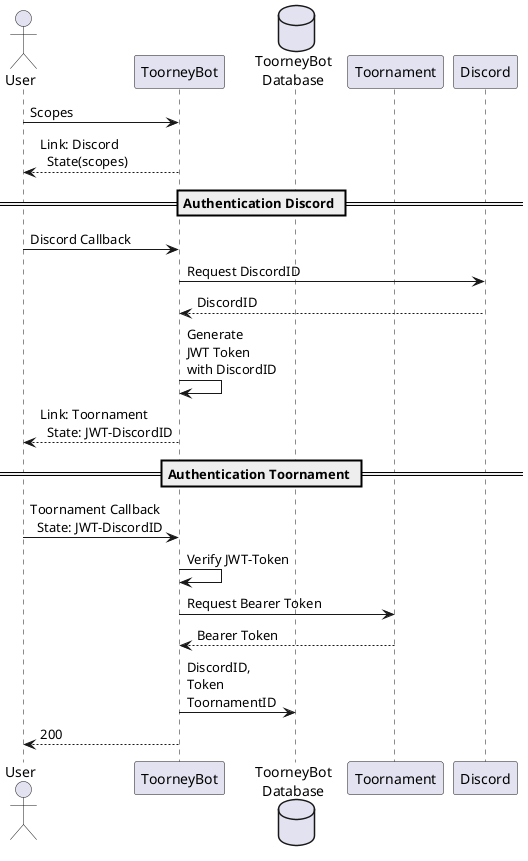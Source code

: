 @startuml
actor "User" as user
participant "ToorneyBot" as bot
database "ToorneyBot\nDatabase" as db
participant "Toornament" as toornament
participant "Discord" as discord

user -> bot: Scopes
bot --> user: Link: Discord\n  State(scopes)

== Authentication Discord ==

user -> bot: Discord Callback
bot -> discord: Request DiscordID
discord --> bot: DiscordID
bot -> bot: Generate\nJWT Token\nwith DiscordID
bot --> user: Link: Toornament\n  State: JWT-DiscordID

== Authentication Toornament ==

user -> bot: Toornament Callback\n  State: JWT-DiscordID
bot -> bot: Verify JWT-Token
bot -> toornament: Request Bearer Token
toornament --> bot: Bearer Token
bot -> db: DiscordID,\nToken\nToornamentID
bot --> user: 200
@enduml
